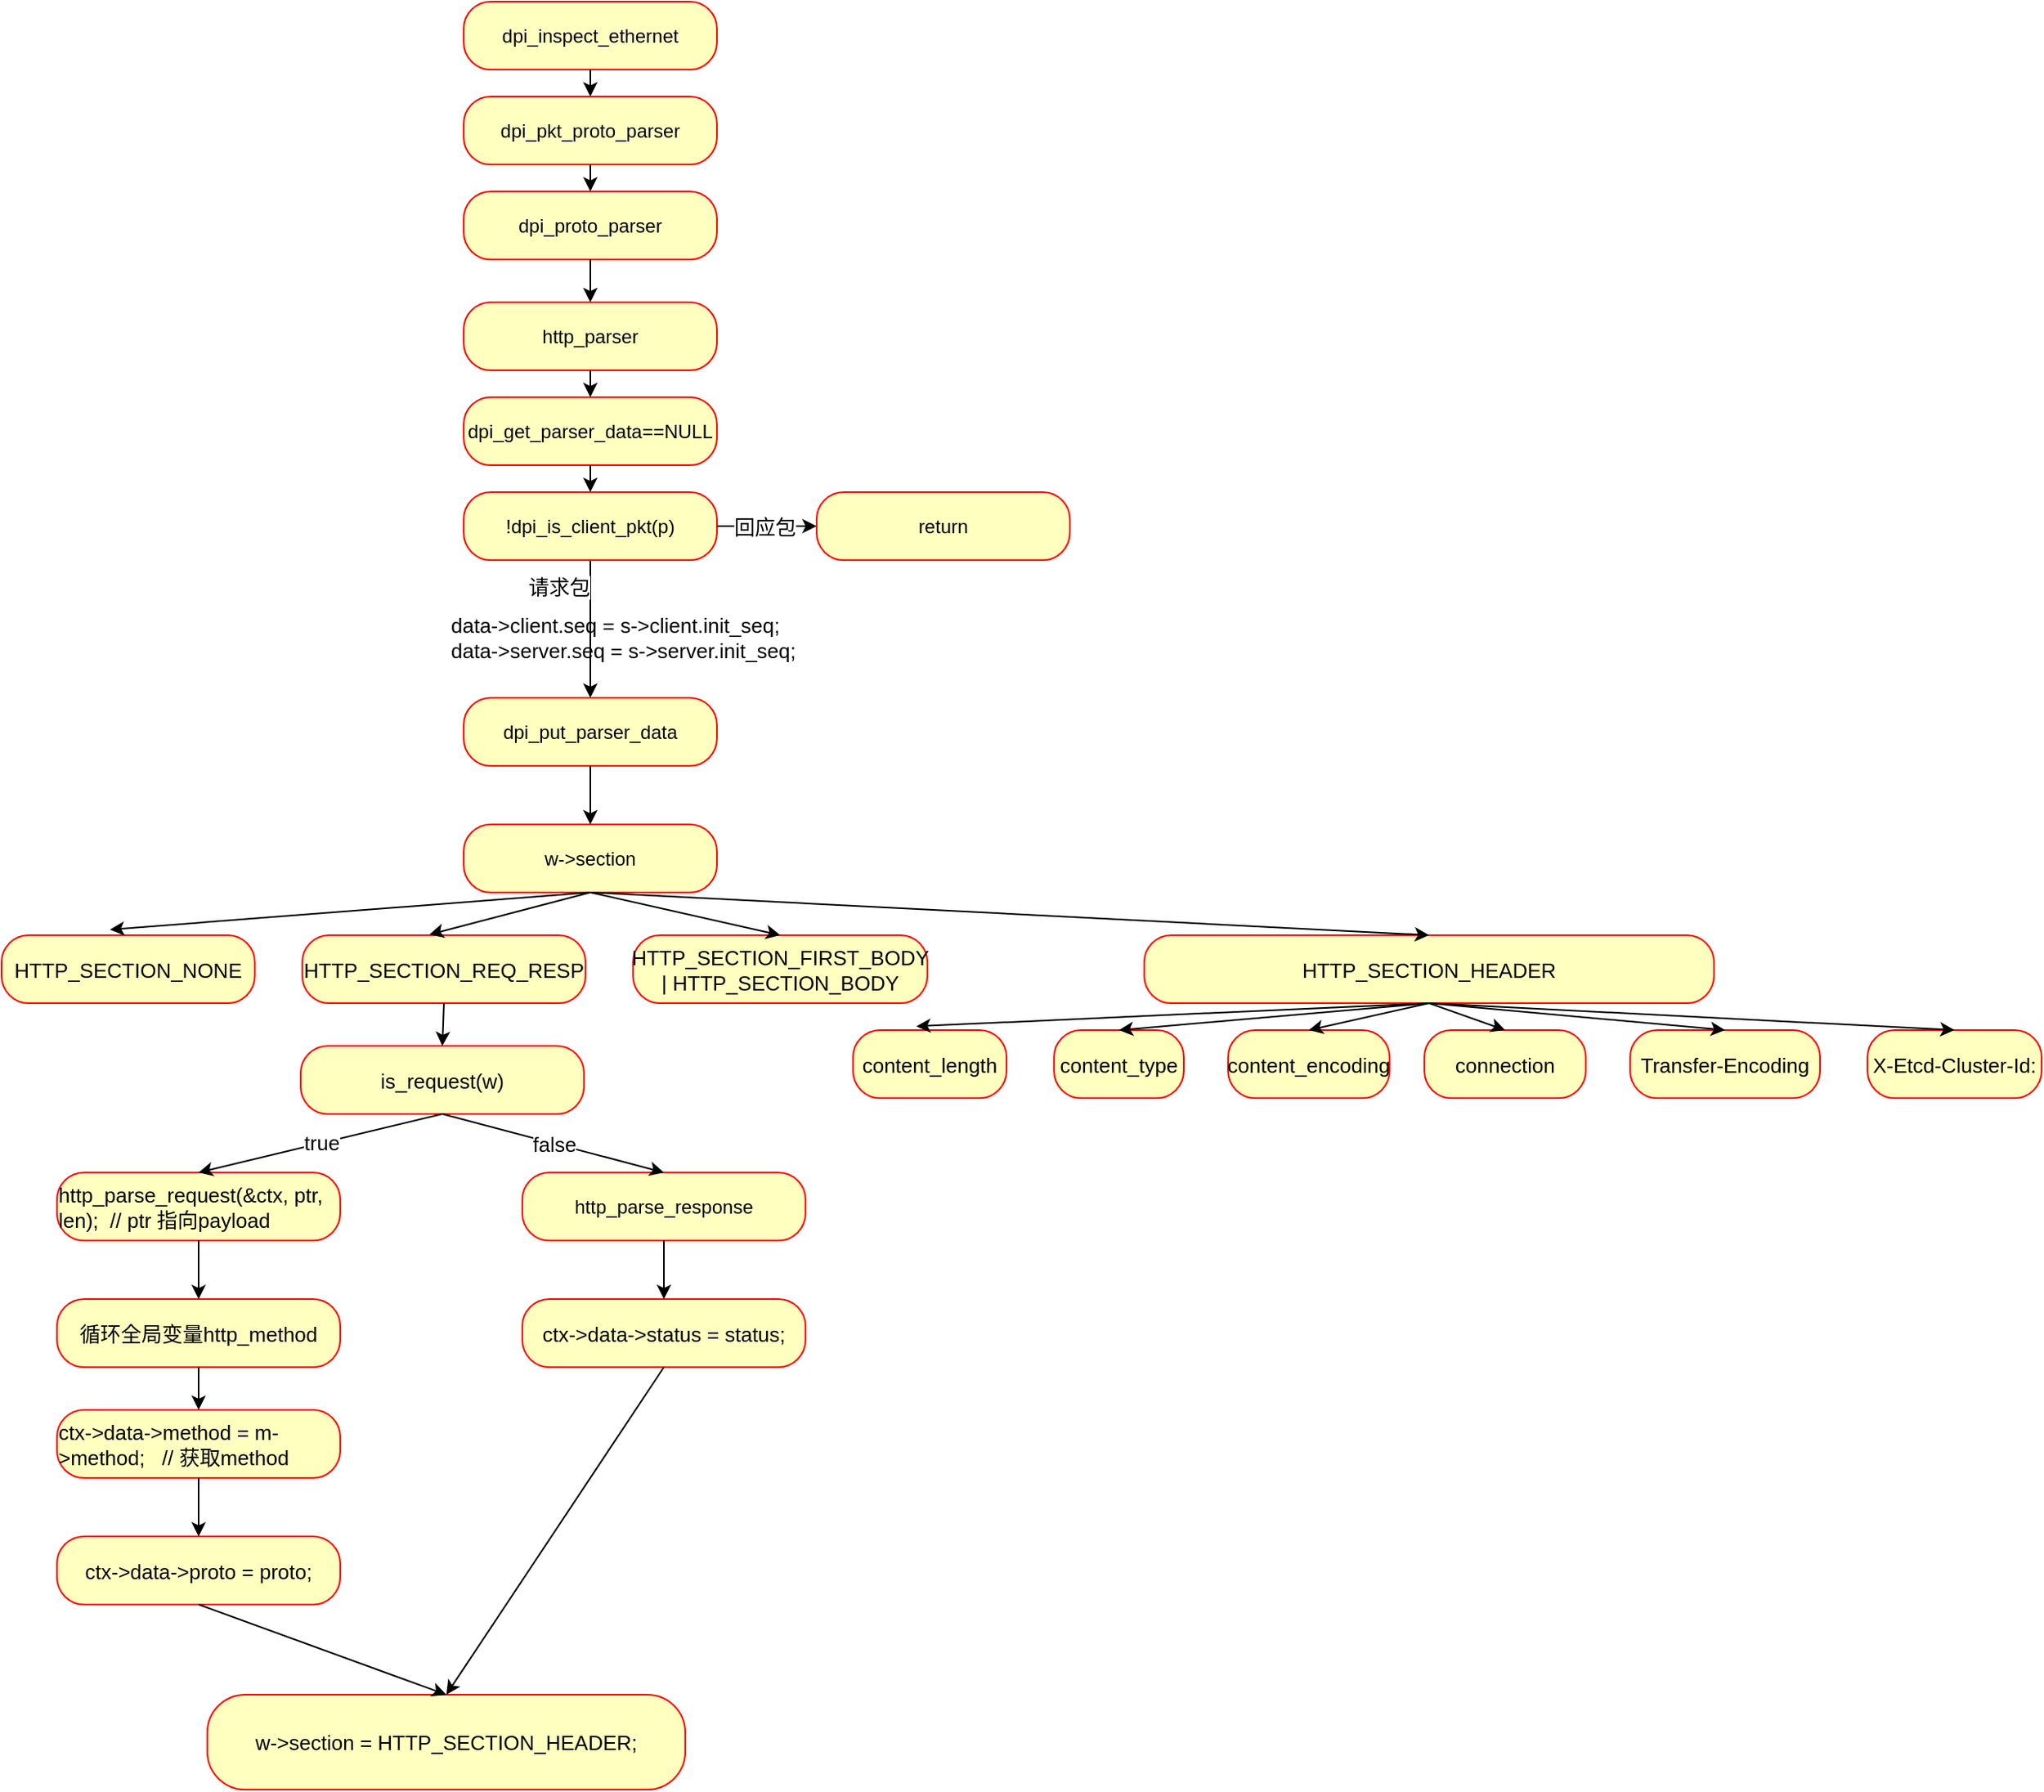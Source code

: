<mxfile version="18.1.3" type="device"><diagram id="FbHl662MB8qyYr7k2joM" name="第 1 页"><mxGraphModel dx="2607" dy="2966" grid="1" gridSize="10" guides="1" tooltips="1" connect="1" arrows="1" fold="1" page="1" pageScale="1" pageWidth="827" pageHeight="1169" math="0" shadow="0"><root><mxCell id="0"/><mxCell id="1" parent="0"/><mxCell id="e9lkA27Vk2l1TUTNzkW9-1" value="http_parser" style="rounded=1;whiteSpace=wrap;arcSize=40;fontColor=#000000;fillColor=#ffffc0;strokeColor=#ff0000;fontSize=12;html=1;" vertex="1" parent="1"><mxGeometry x="550" y="-963" width="160" height="43" as="geometry"/></mxCell><mxCell id="e9lkA27Vk2l1TUTNzkW9-2" value="dpi_get_parser_data==NULL" style="rounded=1;whiteSpace=wrap;arcSize=40;fontColor=#000000;fillColor=#ffffc0;strokeColor=#ff0000;fontSize=12;html=1;" vertex="1" parent="1"><mxGeometry x="550" y="-903" width="160" height="43" as="geometry"/></mxCell><mxCell id="e9lkA27Vk2l1TUTNzkW9-3" value="请求包" style="edgeStyle=orthogonalEdgeStyle;curved=1;orthogonalLoop=1;jettySize=auto;html=1;fontSize=13;fontColor=#000000;" edge="1" parent="1" source="e9lkA27Vk2l1TUTNzkW9-4" target="e9lkA27Vk2l1TUTNzkW9-5"><mxGeometry x="-0.609" y="-20" relative="1" as="geometry"><mxPoint as="offset"/></mxGeometry></mxCell><mxCell id="e9lkA27Vk2l1TUTNzkW9-4" value="!dpi_is_client_pkt(p)" style="rounded=1;whiteSpace=wrap;arcSize=40;fontColor=#000000;fillColor=#ffffc0;strokeColor=#ff0000;fontSize=12;html=1;" vertex="1" parent="1"><mxGeometry x="550" y="-843" width="160" height="43" as="geometry"/></mxCell><mxCell id="e9lkA27Vk2l1TUTNzkW9-5" value="dpi_put_parser_data" style="rounded=1;whiteSpace=wrap;arcSize=40;fontColor=#000000;fillColor=#ffffc0;strokeColor=#ff0000;fontSize=12;html=1;" vertex="1" parent="1"><mxGeometry x="550" y="-713" width="160" height="43" as="geometry"/></mxCell><mxCell id="e9lkA27Vk2l1TUTNzkW9-6" value="回应包" style="endArrow=classic;html=1;fontSize=13;fontColor=#000000;curved=1;exitX=1;exitY=0.5;exitDx=0;exitDy=0;entryX=0;entryY=0.5;entryDx=0;entryDy=0;" edge="1" parent="1" source="e9lkA27Vk2l1TUTNzkW9-4" target="e9lkA27Vk2l1TUTNzkW9-7"><mxGeometry x="-0.048" width="50" height="50" relative="1" as="geometry"><mxPoint x="815.52" y="-790.0" as="sourcePoint"/><mxPoint x="770" y="-821" as="targetPoint"/><mxPoint as="offset"/></mxGeometry></mxCell><mxCell id="e9lkA27Vk2l1TUTNzkW9-7" value="return" style="rounded=1;whiteSpace=wrap;arcSize=40;fontColor=#000000;fillColor=#ffffc0;strokeColor=#ff0000;fontSize=12;html=1;" vertex="1" parent="1"><mxGeometry x="773" y="-843" width="160" height="43" as="geometry"/></mxCell><mxCell id="e9lkA27Vk2l1TUTNzkW9-8" value="data-&amp;gt;client.seq = s-&amp;gt;client.init_seq;&lt;br&gt;data-&amp;gt;server.seq = s-&amp;gt;server.init_seq;" style="text;whiteSpace=wrap;html=1;fontSize=13;fontColor=#000000;" vertex="1" parent="1"><mxGeometry x="540" y="-773" width="270" height="50" as="geometry"/></mxCell><mxCell id="e9lkA27Vk2l1TUTNzkW9-9" value="w-&amp;gt;section" style="rounded=1;whiteSpace=wrap;arcSize=40;fontColor=#000000;fillColor=#ffffc0;strokeColor=#ff0000;fontSize=12;html=1;" vertex="1" parent="1"><mxGeometry x="550" y="-633" width="160" height="43" as="geometry"/></mxCell><mxCell id="e9lkA27Vk2l1TUTNzkW9-10" value="" style="endArrow=classic;html=1;fontSize=13;fontColor=#000000;curved=1;entryX=0.5;entryY=0;entryDx=0;entryDy=0;exitX=0.5;exitY=1;exitDx=0;exitDy=0;" edge="1" parent="1" source="e9lkA27Vk2l1TUTNzkW9-5" target="e9lkA27Vk2l1TUTNzkW9-9"><mxGeometry width="50" height="50" relative="1" as="geometry"><mxPoint x="430" y="-643" as="sourcePoint"/><mxPoint x="480" y="-693" as="targetPoint"/></mxGeometry></mxCell><mxCell id="e9lkA27Vk2l1TUTNzkW9-11" value="&lt;span style=&quot;font-size: 13px; text-align: left;&quot;&gt;HTTP_SECTION_NONE&lt;/span&gt;" style="rounded=1;whiteSpace=wrap;arcSize=40;fontColor=#000000;fillColor=#ffffc0;strokeColor=#ff0000;fontSize=12;html=1;" vertex="1" parent="1"><mxGeometry x="258" y="-563" width="160" height="43" as="geometry"/></mxCell><mxCell id="e9lkA27Vk2l1TUTNzkW9-12" value="&lt;span style=&quot;font-size: 13px; text-align: left;&quot;&gt;HTTP_SECTION_REQ_RESP&lt;/span&gt;" style="rounded=1;whiteSpace=wrap;arcSize=40;fontColor=#000000;fillColor=#ffffc0;strokeColor=#ff0000;fontSize=12;html=1;" vertex="1" parent="1"><mxGeometry x="448" y="-563" width="179" height="43" as="geometry"/></mxCell><mxCell id="e9lkA27Vk2l1TUTNzkW9-13" value="&lt;span style=&quot;font-size: 13px; text-align: left;&quot;&gt;HTTP_SECTION_HEADER&lt;/span&gt;" style="rounded=1;whiteSpace=wrap;arcSize=40;fontColor=#000000;fillColor=#ffffc0;strokeColor=#ff0000;fontSize=12;html=1;" vertex="1" parent="1"><mxGeometry x="980" y="-563" width="360" height="43" as="geometry"/></mxCell><mxCell id="e9lkA27Vk2l1TUTNzkW9-14" value="&lt;span style=&quot;font-size: 13px; text-align: left;&quot;&gt;HTTP_SECTION_FIRST_BODY |&amp;nbsp;HTTP_SECTION_BODY&lt;/span&gt;" style="rounded=1;whiteSpace=wrap;arcSize=40;fontColor=#000000;fillColor=#ffffc0;strokeColor=#ff0000;fontSize=12;html=1;" vertex="1" parent="1"><mxGeometry x="657" y="-563" width="186" height="43" as="geometry"/></mxCell><mxCell id="e9lkA27Vk2l1TUTNzkW9-15" value="" style="endArrow=classic;html=1;fontSize=13;fontColor=#000000;curved=1;exitX=0.5;exitY=1;exitDx=0;exitDy=0;entryX=0.428;entryY=-0.081;entryDx=0;entryDy=0;entryPerimeter=0;" edge="1" parent="1" source="e9lkA27Vk2l1TUTNzkW9-9" target="e9lkA27Vk2l1TUTNzkW9-11"><mxGeometry width="50" height="50" relative="1" as="geometry"><mxPoint x="389" y="-590" as="sourcePoint"/><mxPoint x="439" y="-640" as="targetPoint"/></mxGeometry></mxCell><mxCell id="e9lkA27Vk2l1TUTNzkW9-16" value="" style="endArrow=classic;html=1;fontSize=13;fontColor=#000000;curved=1;exitX=0.5;exitY=1;exitDx=0;exitDy=0;entryX=0.5;entryY=0;entryDx=0;entryDy=0;" edge="1" parent="1" source="e9lkA27Vk2l1TUTNzkW9-9" target="e9lkA27Vk2l1TUTNzkW9-14"><mxGeometry width="50" height="50" relative="1" as="geometry"><mxPoint x="791" y="-403" as="sourcePoint"/><mxPoint x="841" y="-453" as="targetPoint"/></mxGeometry></mxCell><mxCell id="e9lkA27Vk2l1TUTNzkW9-17" value="" style="endArrow=classic;html=1;fontSize=13;fontColor=#000000;curved=1;exitX=0.5;exitY=1;exitDx=0;exitDy=0;entryX=0.5;entryY=0;entryDx=0;entryDy=0;" edge="1" parent="1" source="e9lkA27Vk2l1TUTNzkW9-9" target="e9lkA27Vk2l1TUTNzkW9-13"><mxGeometry width="50" height="50" relative="1" as="geometry"><mxPoint x="690" y="-413" as="sourcePoint"/><mxPoint x="740" y="-463" as="targetPoint"/></mxGeometry></mxCell><mxCell id="e9lkA27Vk2l1TUTNzkW9-18" value="" style="endArrow=classic;html=1;fontSize=13;fontColor=#000000;curved=1;exitX=0.5;exitY=1;exitDx=0;exitDy=0;entryX=0.449;entryY=-0.01;entryDx=0;entryDy=0;entryPerimeter=0;" edge="1" parent="1" source="e9lkA27Vk2l1TUTNzkW9-9" target="e9lkA27Vk2l1TUTNzkW9-12"><mxGeometry width="50" height="50" relative="1" as="geometry"><mxPoint x="660" y="-403" as="sourcePoint"/><mxPoint x="710" y="-453" as="targetPoint"/></mxGeometry></mxCell><mxCell id="e9lkA27Vk2l1TUTNzkW9-19" value="" style="endArrow=classic;html=1;fontSize=13;fontColor=#000000;curved=1;exitX=0.5;exitY=1;exitDx=0;exitDy=0;entryX=0.5;entryY=0;entryDx=0;entryDy=0;" edge="1" parent="1" source="e9lkA27Vk2l1TUTNzkW9-1" target="e9lkA27Vk2l1TUTNzkW9-2"><mxGeometry width="50" height="50" relative="1" as="geometry"><mxPoint x="860" y="-916.0" as="sourcePoint"/><mxPoint x="1070" y="-959" as="targetPoint"/></mxGeometry></mxCell><mxCell id="e9lkA27Vk2l1TUTNzkW9-20" value="" style="endArrow=classic;html=1;fontSize=13;fontColor=#000000;curved=1;entryX=0.5;entryY=0;entryDx=0;entryDy=0;exitX=0.5;exitY=1;exitDx=0;exitDy=0;" edge="1" parent="1" source="e9lkA27Vk2l1TUTNzkW9-2" target="e9lkA27Vk2l1TUTNzkW9-4"><mxGeometry width="50" height="50" relative="1" as="geometry"><mxPoint x="1170" y="-953" as="sourcePoint"/><mxPoint x="773" y="-643" as="targetPoint"/></mxGeometry></mxCell><mxCell id="e9lkA27Vk2l1TUTNzkW9-21" value="&lt;div style=&quot;text-align: left;&quot;&gt;&lt;span style=&quot;background-color: initial; font-size: 13px;&quot;&gt;is_request(w)&lt;/span&gt;&lt;/div&gt;" style="rounded=1;whiteSpace=wrap;arcSize=40;fontColor=#000000;fillColor=#ffffc0;strokeColor=#ff0000;fontSize=12;html=1;" vertex="1" parent="1"><mxGeometry x="447" y="-493" width="179" height="43" as="geometry"/></mxCell><mxCell id="e9lkA27Vk2l1TUTNzkW9-22" value="&lt;div style=&quot;text-align: left;&quot;&gt;&lt;span style=&quot;font-size: 13px;&quot;&gt;http_parse_request(&amp;amp;ctx, ptr, len);&amp;nbsp; // ptr 指向payload&lt;/span&gt;&lt;br&gt;&lt;/div&gt;" style="rounded=1;whiteSpace=wrap;arcSize=40;fontColor=#000000;fillColor=#ffffc0;strokeColor=#ff0000;fontSize=12;html=1;" vertex="1" parent="1"><mxGeometry x="293" y="-413" width="179" height="43" as="geometry"/></mxCell><mxCell id="e9lkA27Vk2l1TUTNzkW9-23" value="&lt;div style=&quot;text-align: left;&quot;&gt;&lt;span style=&quot;font-size: 13px;&quot;&gt;循环&lt;/span&gt;&lt;span style=&quot;background-color: initial; font-size: 13px;&quot;&gt;全局变量http_method&lt;/span&gt;&lt;/div&gt;" style="rounded=1;whiteSpace=wrap;arcSize=40;fontColor=#000000;fillColor=#ffffc0;strokeColor=#ff0000;fontSize=12;html=1;" vertex="1" parent="1"><mxGeometry x="293" y="-333" width="179" height="43" as="geometry"/></mxCell><mxCell id="e9lkA27Vk2l1TUTNzkW9-24" value="&lt;div style=&quot;text-align: left;&quot;&gt;&lt;span style=&quot;font-size: 13px;&quot;&gt;ctx-&amp;gt;data-&amp;gt;method = m-&amp;gt;method;&amp;nbsp; &amp;nbsp;// 获取method&lt;/span&gt;&lt;br&gt;&lt;/div&gt;" style="rounded=1;whiteSpace=wrap;arcSize=40;fontColor=#000000;fillColor=#ffffc0;strokeColor=#ff0000;fontSize=12;html=1;" vertex="1" parent="1"><mxGeometry x="293" y="-263" width="179" height="43" as="geometry"/></mxCell><mxCell id="e9lkA27Vk2l1TUTNzkW9-25" value="true" style="endArrow=classic;html=1;fontSize=13;fontColor=#000000;curved=1;exitX=0.5;exitY=1;exitDx=0;exitDy=0;entryX=0.5;entryY=0;entryDx=0;entryDy=0;" edge="1" parent="1" source="e9lkA27Vk2l1TUTNzkW9-21" target="e9lkA27Vk2l1TUTNzkW9-22"><mxGeometry width="50" height="50" relative="1" as="geometry"><mxPoint x="447.5" y="-450" as="sourcePoint"/><mxPoint x="-95" y="-393" as="targetPoint"/></mxGeometry></mxCell><mxCell id="e9lkA27Vk2l1TUTNzkW9-26" value="" style="endArrow=classic;html=1;fontSize=13;fontColor=#000000;curved=1;exitX=0.5;exitY=1;exitDx=0;exitDy=0;entryX=0.5;entryY=0;entryDx=0;entryDy=0;" edge="1" parent="1" source="e9lkA27Vk2l1TUTNzkW9-22" target="e9lkA27Vk2l1TUTNzkW9-23"><mxGeometry width="50" height="50" relative="1" as="geometry"><mxPoint x="85" y="-383" as="sourcePoint"/><mxPoint x="135" y="-433" as="targetPoint"/></mxGeometry></mxCell><mxCell id="e9lkA27Vk2l1TUTNzkW9-27" value="" style="endArrow=classic;html=1;fontSize=13;fontColor=#000000;curved=1;exitX=0.5;exitY=1;exitDx=0;exitDy=0;entryX=0.5;entryY=0;entryDx=0;entryDy=0;" edge="1" parent="1" source="e9lkA27Vk2l1TUTNzkW9-23" target="e9lkA27Vk2l1TUTNzkW9-24"><mxGeometry width="50" height="50" relative="1" as="geometry"><mxPoint x="45" y="-263" as="sourcePoint"/><mxPoint x="95" y="-313" as="targetPoint"/></mxGeometry></mxCell><mxCell id="e9lkA27Vk2l1TUTNzkW9-28" value="&lt;div style=&quot;text-align: left;&quot;&gt;&lt;span style=&quot;font-size: 13px;&quot;&gt;ctx-&amp;gt;data-&amp;gt;proto = proto;&lt;/span&gt;&lt;br&gt;&lt;/div&gt;" style="rounded=1;whiteSpace=wrap;arcSize=40;fontColor=#000000;fillColor=#ffffc0;strokeColor=#ff0000;fontSize=12;html=1;" vertex="1" parent="1"><mxGeometry x="293" y="-183" width="179" height="43" as="geometry"/></mxCell><mxCell id="e9lkA27Vk2l1TUTNzkW9-29" value="http_parse_response" style="rounded=1;whiteSpace=wrap;arcSize=40;fontColor=#000000;fillColor=#ffffc0;strokeColor=#ff0000;fontSize=12;html=1;" vertex="1" parent="1"><mxGeometry x="587" y="-413" width="179" height="43" as="geometry"/></mxCell><mxCell id="e9lkA27Vk2l1TUTNzkW9-30" value="&lt;div style=&quot;text-align: left;&quot;&gt;&lt;span style=&quot;font-size: 13px;&quot;&gt;ctx-&amp;gt;data-&amp;gt;status = status;&lt;/span&gt;&lt;br&gt;&lt;/div&gt;" style="rounded=1;whiteSpace=wrap;arcSize=40;fontColor=#000000;fillColor=#ffffc0;strokeColor=#ff0000;fontSize=12;html=1;" vertex="1" parent="1"><mxGeometry x="587" y="-333" width="179" height="43" as="geometry"/></mxCell><mxCell id="e9lkA27Vk2l1TUTNzkW9-31" value="" style="endArrow=classic;html=1;fontSize=13;fontColor=#000000;curved=1;exitX=0.5;exitY=1;exitDx=0;exitDy=0;entryX=0.5;entryY=0;entryDx=0;entryDy=0;" edge="1" parent="1" source="e9lkA27Vk2l1TUTNzkW9-29" target="e9lkA27Vk2l1TUTNzkW9-30"><mxGeometry width="50" height="50" relative="1" as="geometry"><mxPoint x="379" y="-383" as="sourcePoint"/><mxPoint x="429" y="-433" as="targetPoint"/></mxGeometry></mxCell><mxCell id="e9lkA27Vk2l1TUTNzkW9-32" value="false" style="endArrow=classic;html=1;fontSize=13;fontColor=#000000;curved=1;exitX=0.5;exitY=1;exitDx=0;exitDy=0;entryX=0.5;entryY=0;entryDx=0;entryDy=0;" edge="1" parent="1" source="e9lkA27Vk2l1TUTNzkW9-21" target="e9lkA27Vk2l1TUTNzkW9-29"><mxGeometry width="50" height="50" relative="1" as="geometry"><mxPoint x="937" y="-463" as="sourcePoint"/><mxPoint x="783.0" y="-426" as="targetPoint"/></mxGeometry></mxCell><mxCell id="e9lkA27Vk2l1TUTNzkW9-33" value="" style="endArrow=classic;html=1;fontSize=13;fontColor=#000000;curved=1;exitX=0.5;exitY=1;exitDx=0;exitDy=0;entryX=0.5;entryY=0;entryDx=0;entryDy=0;" edge="1" parent="1" source="e9lkA27Vk2l1TUTNzkW9-12" target="e9lkA27Vk2l1TUTNzkW9-21"><mxGeometry width="50" height="50" relative="1" as="geometry"><mxPoint x="20" y="-253" as="sourcePoint"/><mxPoint x="70" y="-303" as="targetPoint"/></mxGeometry></mxCell><mxCell id="e9lkA27Vk2l1TUTNzkW9-34" value="" style="endArrow=classic;html=1;fontSize=13;fontColor=#000000;curved=1;exitX=0.5;exitY=1;exitDx=0;exitDy=0;" edge="1" parent="1" source="e9lkA27Vk2l1TUTNzkW9-24" target="e9lkA27Vk2l1TUTNzkW9-28"><mxGeometry width="50" height="50" relative="1" as="geometry"><mxPoint x="980" y="-323" as="sourcePoint"/><mxPoint x="1030" y="-373" as="targetPoint"/></mxGeometry></mxCell><mxCell id="e9lkA27Vk2l1TUTNzkW9-35" value="&lt;div style=&quot;text-align: left;&quot;&gt;&lt;span style=&quot;font-size: 13px;&quot;&gt;w-&amp;gt;section = HTTP_SECTION_HEADER;&lt;/span&gt;&lt;br&gt;&lt;/div&gt;" style="rounded=1;whiteSpace=wrap;arcSize=40;fontColor=#000000;fillColor=#ffffc0;strokeColor=#ff0000;fontSize=12;html=1;" vertex="1" parent="1"><mxGeometry x="388" y="-83" width="302" height="60" as="geometry"/></mxCell><mxCell id="e9lkA27Vk2l1TUTNzkW9-36" value="" style="endArrow=classic;html=1;fontSize=13;fontColor=#000000;curved=1;exitX=0.5;exitY=1;exitDx=0;exitDy=0;entryX=0.5;entryY=0;entryDx=0;entryDy=0;" edge="1" parent="1" source="e9lkA27Vk2l1TUTNzkW9-28" target="e9lkA27Vk2l1TUTNzkW9-35"><mxGeometry width="50" height="50" relative="1" as="geometry"><mxPoint x="90" y="-33" as="sourcePoint"/><mxPoint x="140" y="-83" as="targetPoint"/></mxGeometry></mxCell><mxCell id="e9lkA27Vk2l1TUTNzkW9-37" value="" style="endArrow=classic;html=1;fontSize=13;fontColor=#000000;curved=1;exitX=0.5;exitY=1;exitDx=0;exitDy=0;entryX=0.5;entryY=0;entryDx=0;entryDy=0;" edge="1" parent="1" source="e9lkA27Vk2l1TUTNzkW9-30" target="e9lkA27Vk2l1TUTNzkW9-35"><mxGeometry width="50" height="50" relative="1" as="geometry"><mxPoint x="920" y="-153" as="sourcePoint"/><mxPoint x="970" y="-203" as="targetPoint"/></mxGeometry></mxCell><mxCell id="e9lkA27Vk2l1TUTNzkW9-38" value="&lt;div style=&quot;text-align: left;&quot;&gt;&lt;span style=&quot;background-color: initial; font-size: 13px;&quot;&gt;content_length&lt;/span&gt;&lt;/div&gt;" style="rounded=1;whiteSpace=wrap;arcSize=40;fontColor=#000000;fillColor=#ffffc0;strokeColor=#ff0000;fontSize=12;html=1;" vertex="1" parent="1"><mxGeometry x="796" y="-503" width="97" height="43" as="geometry"/></mxCell><mxCell id="e9lkA27Vk2l1TUTNzkW9-39" value="&lt;div style=&quot;text-align: left;&quot;&gt;&lt;span style=&quot;background-color: initial; font-size: 13px;&quot;&gt;content_type&lt;/span&gt;&lt;/div&gt;" style="rounded=1;whiteSpace=wrap;arcSize=40;fontColor=#000000;fillColor=#ffffc0;strokeColor=#ff0000;fontSize=12;html=1;" vertex="1" parent="1"><mxGeometry x="923" y="-503" width="82" height="43" as="geometry"/></mxCell><mxCell id="e9lkA27Vk2l1TUTNzkW9-40" value="&lt;div style=&quot;text-align: left;&quot;&gt;&lt;span style=&quot;background-color: initial; font-size: 13px;&quot;&gt;content_encoding&lt;/span&gt;&lt;/div&gt;" style="rounded=1;whiteSpace=wrap;arcSize=40;fontColor=#000000;fillColor=#ffffc0;strokeColor=#ff0000;fontSize=12;html=1;" vertex="1" parent="1"><mxGeometry x="1033" y="-503" width="102" height="43" as="geometry"/></mxCell><mxCell id="e9lkA27Vk2l1TUTNzkW9-41" value="&lt;div style=&quot;text-align: left;&quot;&gt;&lt;span style=&quot;font-size: 13px;&quot;&gt;connection&lt;/span&gt;&lt;br&gt;&lt;/div&gt;" style="rounded=1;whiteSpace=wrap;arcSize=40;fontColor=#000000;fillColor=#ffffc0;strokeColor=#ff0000;fontSize=12;html=1;" vertex="1" parent="1"><mxGeometry x="1157" y="-503" width="102" height="43" as="geometry"/></mxCell><mxCell id="e9lkA27Vk2l1TUTNzkW9-42" value="&lt;div style=&quot;text-align: left;&quot;&gt;&lt;span style=&quot;font-size: 13px;&quot;&gt;Transfer-Encoding&lt;/span&gt;&lt;br&gt;&lt;/div&gt;" style="rounded=1;whiteSpace=wrap;arcSize=40;fontColor=#000000;fillColor=#ffffc0;strokeColor=#ff0000;fontSize=12;html=1;" vertex="1" parent="1"><mxGeometry x="1287" y="-503" width="120" height="43" as="geometry"/></mxCell><mxCell id="e9lkA27Vk2l1TUTNzkW9-43" value="&lt;div style=&quot;text-align: left;&quot;&gt;&lt;span style=&quot;font-size: 13px;&quot;&gt;X-Etcd-Cluster-Id:&lt;/span&gt;&lt;br&gt;&lt;/div&gt;" style="rounded=1;whiteSpace=wrap;arcSize=40;fontColor=#000000;fillColor=#ffffc0;strokeColor=#ff0000;fontSize=12;html=1;" vertex="1" parent="1"><mxGeometry x="1437" y="-503" width="110" height="43" as="geometry"/></mxCell><mxCell id="e9lkA27Vk2l1TUTNzkW9-44" value="" style="endArrow=classic;html=1;fontSize=13;fontColor=#000000;curved=1;exitX=0.5;exitY=1;exitDx=0;exitDy=0;entryX=0.412;entryY=-0.056;entryDx=0;entryDy=0;entryPerimeter=0;" edge="1" parent="1" source="e9lkA27Vk2l1TUTNzkW9-13" target="e9lkA27Vk2l1TUTNzkW9-38"><mxGeometry width="50" height="50" relative="1" as="geometry"><mxPoint x="920" y="-353" as="sourcePoint"/><mxPoint x="970" y="-403" as="targetPoint"/></mxGeometry></mxCell><mxCell id="e9lkA27Vk2l1TUTNzkW9-45" value="" style="endArrow=classic;html=1;fontSize=13;fontColor=#000000;curved=1;exitX=0.5;exitY=1;exitDx=0;exitDy=0;entryX=0.5;entryY=0;entryDx=0;entryDy=0;" edge="1" parent="1" source="e9lkA27Vk2l1TUTNzkW9-13" target="e9lkA27Vk2l1TUTNzkW9-39"><mxGeometry width="50" height="50" relative="1" as="geometry"><mxPoint x="984.0" y="-293" as="sourcePoint"/><mxPoint x="1034.0" y="-343" as="targetPoint"/></mxGeometry></mxCell><mxCell id="e9lkA27Vk2l1TUTNzkW9-46" value="" style="endArrow=classic;html=1;fontSize=13;fontColor=#000000;curved=1;exitX=0.5;exitY=1;exitDx=0;exitDy=0;entryX=0.5;entryY=0;entryDx=0;entryDy=0;" edge="1" parent="1" source="e9lkA27Vk2l1TUTNzkW9-13" target="e9lkA27Vk2l1TUTNzkW9-40"><mxGeometry width="50" height="50" relative="1" as="geometry"><mxPoint x="1002.0" y="-343" as="sourcePoint"/><mxPoint x="1052.0" y="-393" as="targetPoint"/></mxGeometry></mxCell><mxCell id="e9lkA27Vk2l1TUTNzkW9-47" value="" style="endArrow=classic;html=1;fontSize=13;fontColor=#000000;curved=1;entryX=0.5;entryY=0;entryDx=0;entryDy=0;exitX=0.5;exitY=1;exitDx=0;exitDy=0;" edge="1" parent="1" source="e9lkA27Vk2l1TUTNzkW9-13" target="e9lkA27Vk2l1TUTNzkW9-41"><mxGeometry width="50" height="50" relative="1" as="geometry"><mxPoint x="960" y="-523" as="sourcePoint"/><mxPoint x="1204.0" y="-393" as="targetPoint"/></mxGeometry></mxCell><mxCell id="e9lkA27Vk2l1TUTNzkW9-48" value="" style="endArrow=classic;html=1;fontSize=13;fontColor=#000000;curved=1;exitX=0.5;exitY=1;exitDx=0;exitDy=0;entryX=0.5;entryY=0;entryDx=0;entryDy=0;" edge="1" parent="1" source="e9lkA27Vk2l1TUTNzkW9-13" target="e9lkA27Vk2l1TUTNzkW9-42"><mxGeometry width="50" height="50" relative="1" as="geometry"><mxPoint x="1130.0" y="-370" as="sourcePoint"/><mxPoint x="1180.0" y="-420" as="targetPoint"/></mxGeometry></mxCell><mxCell id="e9lkA27Vk2l1TUTNzkW9-49" value="" style="endArrow=classic;html=1;fontSize=13;fontColor=#000000;curved=1;entryX=0.5;entryY=0;entryDx=0;entryDy=0;exitX=0.5;exitY=1;exitDx=0;exitDy=0;" edge="1" parent="1" source="e9lkA27Vk2l1TUTNzkW9-13" target="e9lkA27Vk2l1TUTNzkW9-43"><mxGeometry width="50" height="50" relative="1" as="geometry"><mxPoint x="1520.0" y="-563" as="sourcePoint"/><mxPoint x="1570.0" y="-613" as="targetPoint"/></mxGeometry></mxCell><mxCell id="e9lkA27Vk2l1TUTNzkW9-50" value="dpi_pkt_proto_parser" style="rounded=1;whiteSpace=wrap;arcSize=40;fontColor=#000000;fillColor=#ffffc0;strokeColor=#ff0000;fontSize=12;html=1;" vertex="1" parent="1"><mxGeometry x="550" y="-1093" width="160" height="43" as="geometry"/></mxCell><mxCell id="e9lkA27Vk2l1TUTNzkW9-51" value="dpi_proto_parser" style="rounded=1;whiteSpace=wrap;arcSize=40;fontColor=#000000;fillColor=#ffffc0;strokeColor=#ff0000;fontSize=12;html=1;" vertex="1" parent="1"><mxGeometry x="550" y="-1033" width="160" height="43" as="geometry"/></mxCell><mxCell id="e9lkA27Vk2l1TUTNzkW9-52" value="" style="endArrow=classic;html=1;rounded=0;exitX=0.5;exitY=1;exitDx=0;exitDy=0;entryX=0.5;entryY=0;entryDx=0;entryDy=0;" edge="1" parent="1" source="e9lkA27Vk2l1TUTNzkW9-50" target="e9lkA27Vk2l1TUTNzkW9-51"><mxGeometry width="50" height="50" relative="1" as="geometry"><mxPoint x="855" y="-990" as="sourcePoint"/><mxPoint x="905" y="-1040" as="targetPoint"/></mxGeometry></mxCell><mxCell id="e9lkA27Vk2l1TUTNzkW9-53" value="" style="endArrow=classic;html=1;rounded=0;exitX=0.5;exitY=1;exitDx=0;exitDy=0;entryX=0.5;entryY=0;entryDx=0;entryDy=0;" edge="1" parent="1" source="e9lkA27Vk2l1TUTNzkW9-51" target="e9lkA27Vk2l1TUTNzkW9-1"><mxGeometry width="50" height="50" relative="1" as="geometry"><mxPoint x="910" y="-973" as="sourcePoint"/><mxPoint x="960" y="-1023" as="targetPoint"/></mxGeometry></mxCell><mxCell id="e9lkA27Vk2l1TUTNzkW9-54" value="dpi_inspect_ethernet" style="rounded=1;whiteSpace=wrap;arcSize=40;fontColor=#000000;fillColor=#ffffc0;strokeColor=#ff0000;fontSize=12;html=1;" vertex="1" parent="1"><mxGeometry x="550" y="-1153" width="160" height="43" as="geometry"/></mxCell><mxCell id="e9lkA27Vk2l1TUTNzkW9-55" value="" style="endArrow=classic;html=1;rounded=0;exitX=0.5;exitY=1;exitDx=0;exitDy=0;entryX=0.5;entryY=0;entryDx=0;entryDy=0;" edge="1" parent="1" source="e9lkA27Vk2l1TUTNzkW9-54" target="e9lkA27Vk2l1TUTNzkW9-50"><mxGeometry width="50" height="50" relative="1" as="geometry"><mxPoint x="810" y="-1112" as="sourcePoint"/><mxPoint x="860" y="-1162" as="targetPoint"/></mxGeometry></mxCell></root></mxGraphModel></diagram></mxfile>